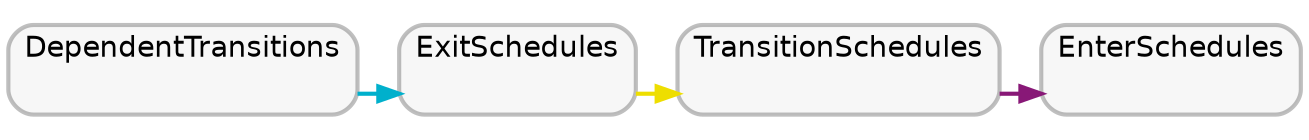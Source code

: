 digraph "" {
	"compound"="true";
	"splines"="spline";
	"rankdir"="LR";
	"bgcolor"="white";
	"fontname"="Helvetica";
	"nodesep"="0.15";
	edge ["penwidth"="2"];
	node ["shape"="box", "style"="filled"];
	subgraph "clusternode_Set(0)" {
		"style"="rounded,filled";
		"label"="DependentTransitions";
		"tooltip"="DependentTransitions";
		"fillcolor"="#00000008";
		"fontcolor"="#000000";
		"color"="#00000040";
		"penwidth"="2";
		"set_marker_node_Set(0)" ["style"="invis", "label"="", "shape"="point"]
	}
	
	subgraph "clusternode_Set(1)" {
		"style"="rounded,filled";
		"label"="ExitSchedules";
		"tooltip"="ExitSchedules";
		"fillcolor"="#00000008";
		"fontcolor"="#000000";
		"color"="#00000040";
		"penwidth"="2";
		"set_marker_node_Set(1)" ["style"="invis", "label"="", "shape"="point"]
	}
	
	subgraph "clusternode_Set(2)" {
		"style"="rounded,filled";
		"label"="TransitionSchedules";
		"tooltip"="TransitionSchedules";
		"fillcolor"="#00000008";
		"fontcolor"="#000000";
		"color"="#00000040";
		"penwidth"="2";
		"set_marker_node_Set(2)" ["style"="invis", "label"="", "shape"="point"]
	}
	
	subgraph "clusternode_Set(3)" {
		"style"="rounded,filled";
		"label"="EnterSchedules";
		"tooltip"="EnterSchedules";
		"fillcolor"="#00000008";
		"fontcolor"="#000000";
		"color"="#00000040";
		"penwidth"="2";
		"set_marker_node_Set(3)" ["style"="invis", "label"="", "shape"="point"]
	}
	
	"set_marker_node_Set(1)" -> "set_marker_node_Set(2)" ["lhead"="clusternode_Set(2)", "ltail"="clusternode_Set(1)", "tooltip"="ExitSchedules → TransitionSchedules", "color"="#eede00"]
	"set_marker_node_Set(2)" -> "set_marker_node_Set(3)" ["lhead"="clusternode_Set(3)", "ltail"="clusternode_Set(2)", "tooltip"="TransitionSchedules → EnterSchedules", "color"="#881877"]
	"set_marker_node_Set(0)" -> "set_marker_node_Set(1)" ["lhead"="clusternode_Set(1)", "ltail"="clusternode_Set(0)", "tooltip"="DependentTransitions → ExitSchedules", "color"="#00b0cc"]
}
